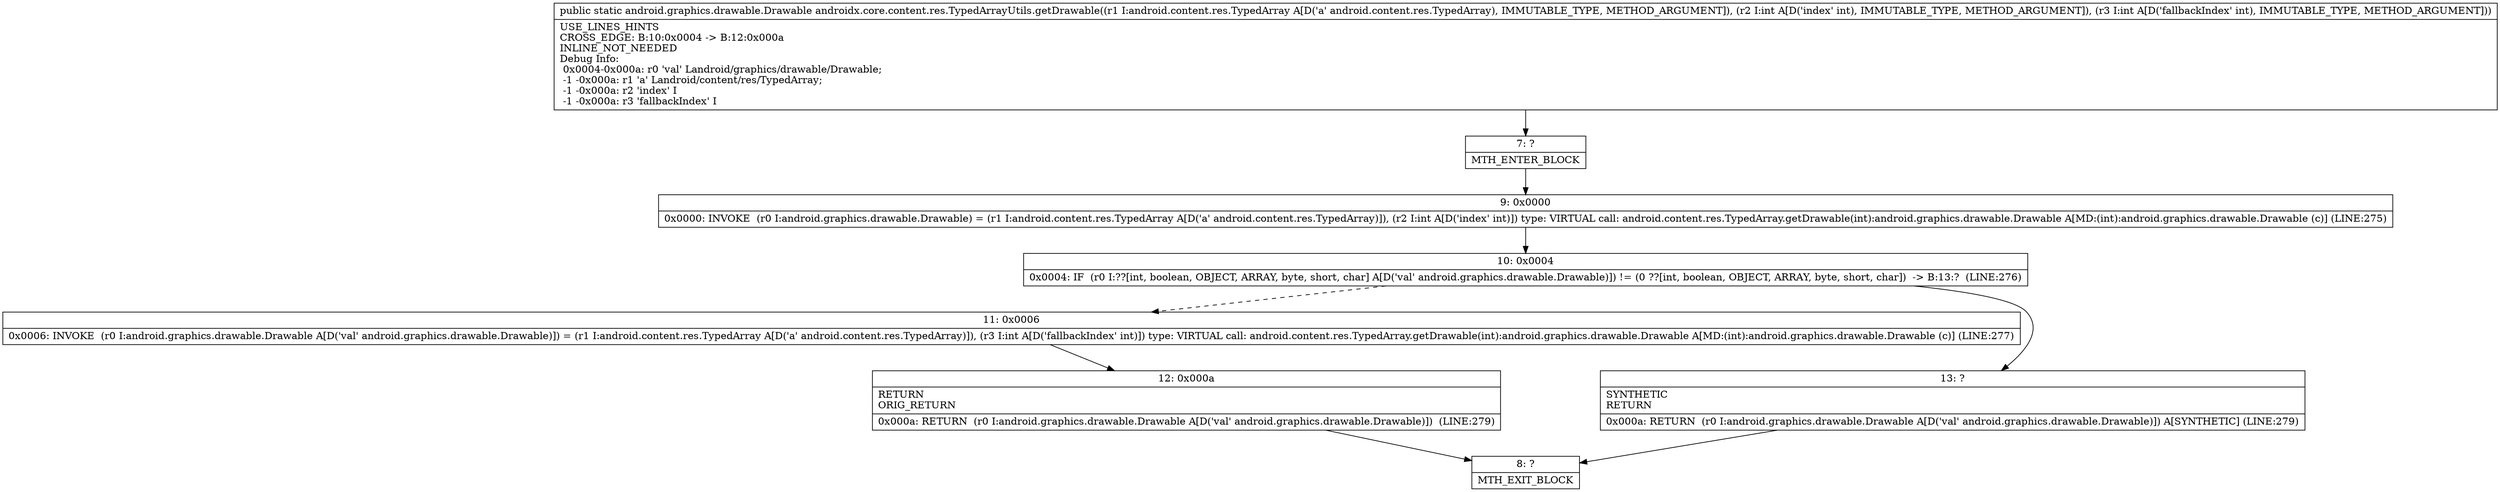 digraph "CFG forandroidx.core.content.res.TypedArrayUtils.getDrawable(Landroid\/content\/res\/TypedArray;II)Landroid\/graphics\/drawable\/Drawable;" {
Node_7 [shape=record,label="{7\:\ ?|MTH_ENTER_BLOCK\l}"];
Node_9 [shape=record,label="{9\:\ 0x0000|0x0000: INVOKE  (r0 I:android.graphics.drawable.Drawable) = (r1 I:android.content.res.TypedArray A[D('a' android.content.res.TypedArray)]), (r2 I:int A[D('index' int)]) type: VIRTUAL call: android.content.res.TypedArray.getDrawable(int):android.graphics.drawable.Drawable A[MD:(int):android.graphics.drawable.Drawable (c)] (LINE:275)\l}"];
Node_10 [shape=record,label="{10\:\ 0x0004|0x0004: IF  (r0 I:??[int, boolean, OBJECT, ARRAY, byte, short, char] A[D('val' android.graphics.drawable.Drawable)]) != (0 ??[int, boolean, OBJECT, ARRAY, byte, short, char])  \-\> B:13:?  (LINE:276)\l}"];
Node_11 [shape=record,label="{11\:\ 0x0006|0x0006: INVOKE  (r0 I:android.graphics.drawable.Drawable A[D('val' android.graphics.drawable.Drawable)]) = (r1 I:android.content.res.TypedArray A[D('a' android.content.res.TypedArray)]), (r3 I:int A[D('fallbackIndex' int)]) type: VIRTUAL call: android.content.res.TypedArray.getDrawable(int):android.graphics.drawable.Drawable A[MD:(int):android.graphics.drawable.Drawable (c)] (LINE:277)\l}"];
Node_12 [shape=record,label="{12\:\ 0x000a|RETURN\lORIG_RETURN\l|0x000a: RETURN  (r0 I:android.graphics.drawable.Drawable A[D('val' android.graphics.drawable.Drawable)])  (LINE:279)\l}"];
Node_8 [shape=record,label="{8\:\ ?|MTH_EXIT_BLOCK\l}"];
Node_13 [shape=record,label="{13\:\ ?|SYNTHETIC\lRETURN\l|0x000a: RETURN  (r0 I:android.graphics.drawable.Drawable A[D('val' android.graphics.drawable.Drawable)]) A[SYNTHETIC] (LINE:279)\l}"];
MethodNode[shape=record,label="{public static android.graphics.drawable.Drawable androidx.core.content.res.TypedArrayUtils.getDrawable((r1 I:android.content.res.TypedArray A[D('a' android.content.res.TypedArray), IMMUTABLE_TYPE, METHOD_ARGUMENT]), (r2 I:int A[D('index' int), IMMUTABLE_TYPE, METHOD_ARGUMENT]), (r3 I:int A[D('fallbackIndex' int), IMMUTABLE_TYPE, METHOD_ARGUMENT]))  | USE_LINES_HINTS\lCROSS_EDGE: B:10:0x0004 \-\> B:12:0x000a\lINLINE_NOT_NEEDED\lDebug Info:\l  0x0004\-0x000a: r0 'val' Landroid\/graphics\/drawable\/Drawable;\l  \-1 \-0x000a: r1 'a' Landroid\/content\/res\/TypedArray;\l  \-1 \-0x000a: r2 'index' I\l  \-1 \-0x000a: r3 'fallbackIndex' I\l}"];
MethodNode -> Node_7;Node_7 -> Node_9;
Node_9 -> Node_10;
Node_10 -> Node_11[style=dashed];
Node_10 -> Node_13;
Node_11 -> Node_12;
Node_12 -> Node_8;
Node_13 -> Node_8;
}

